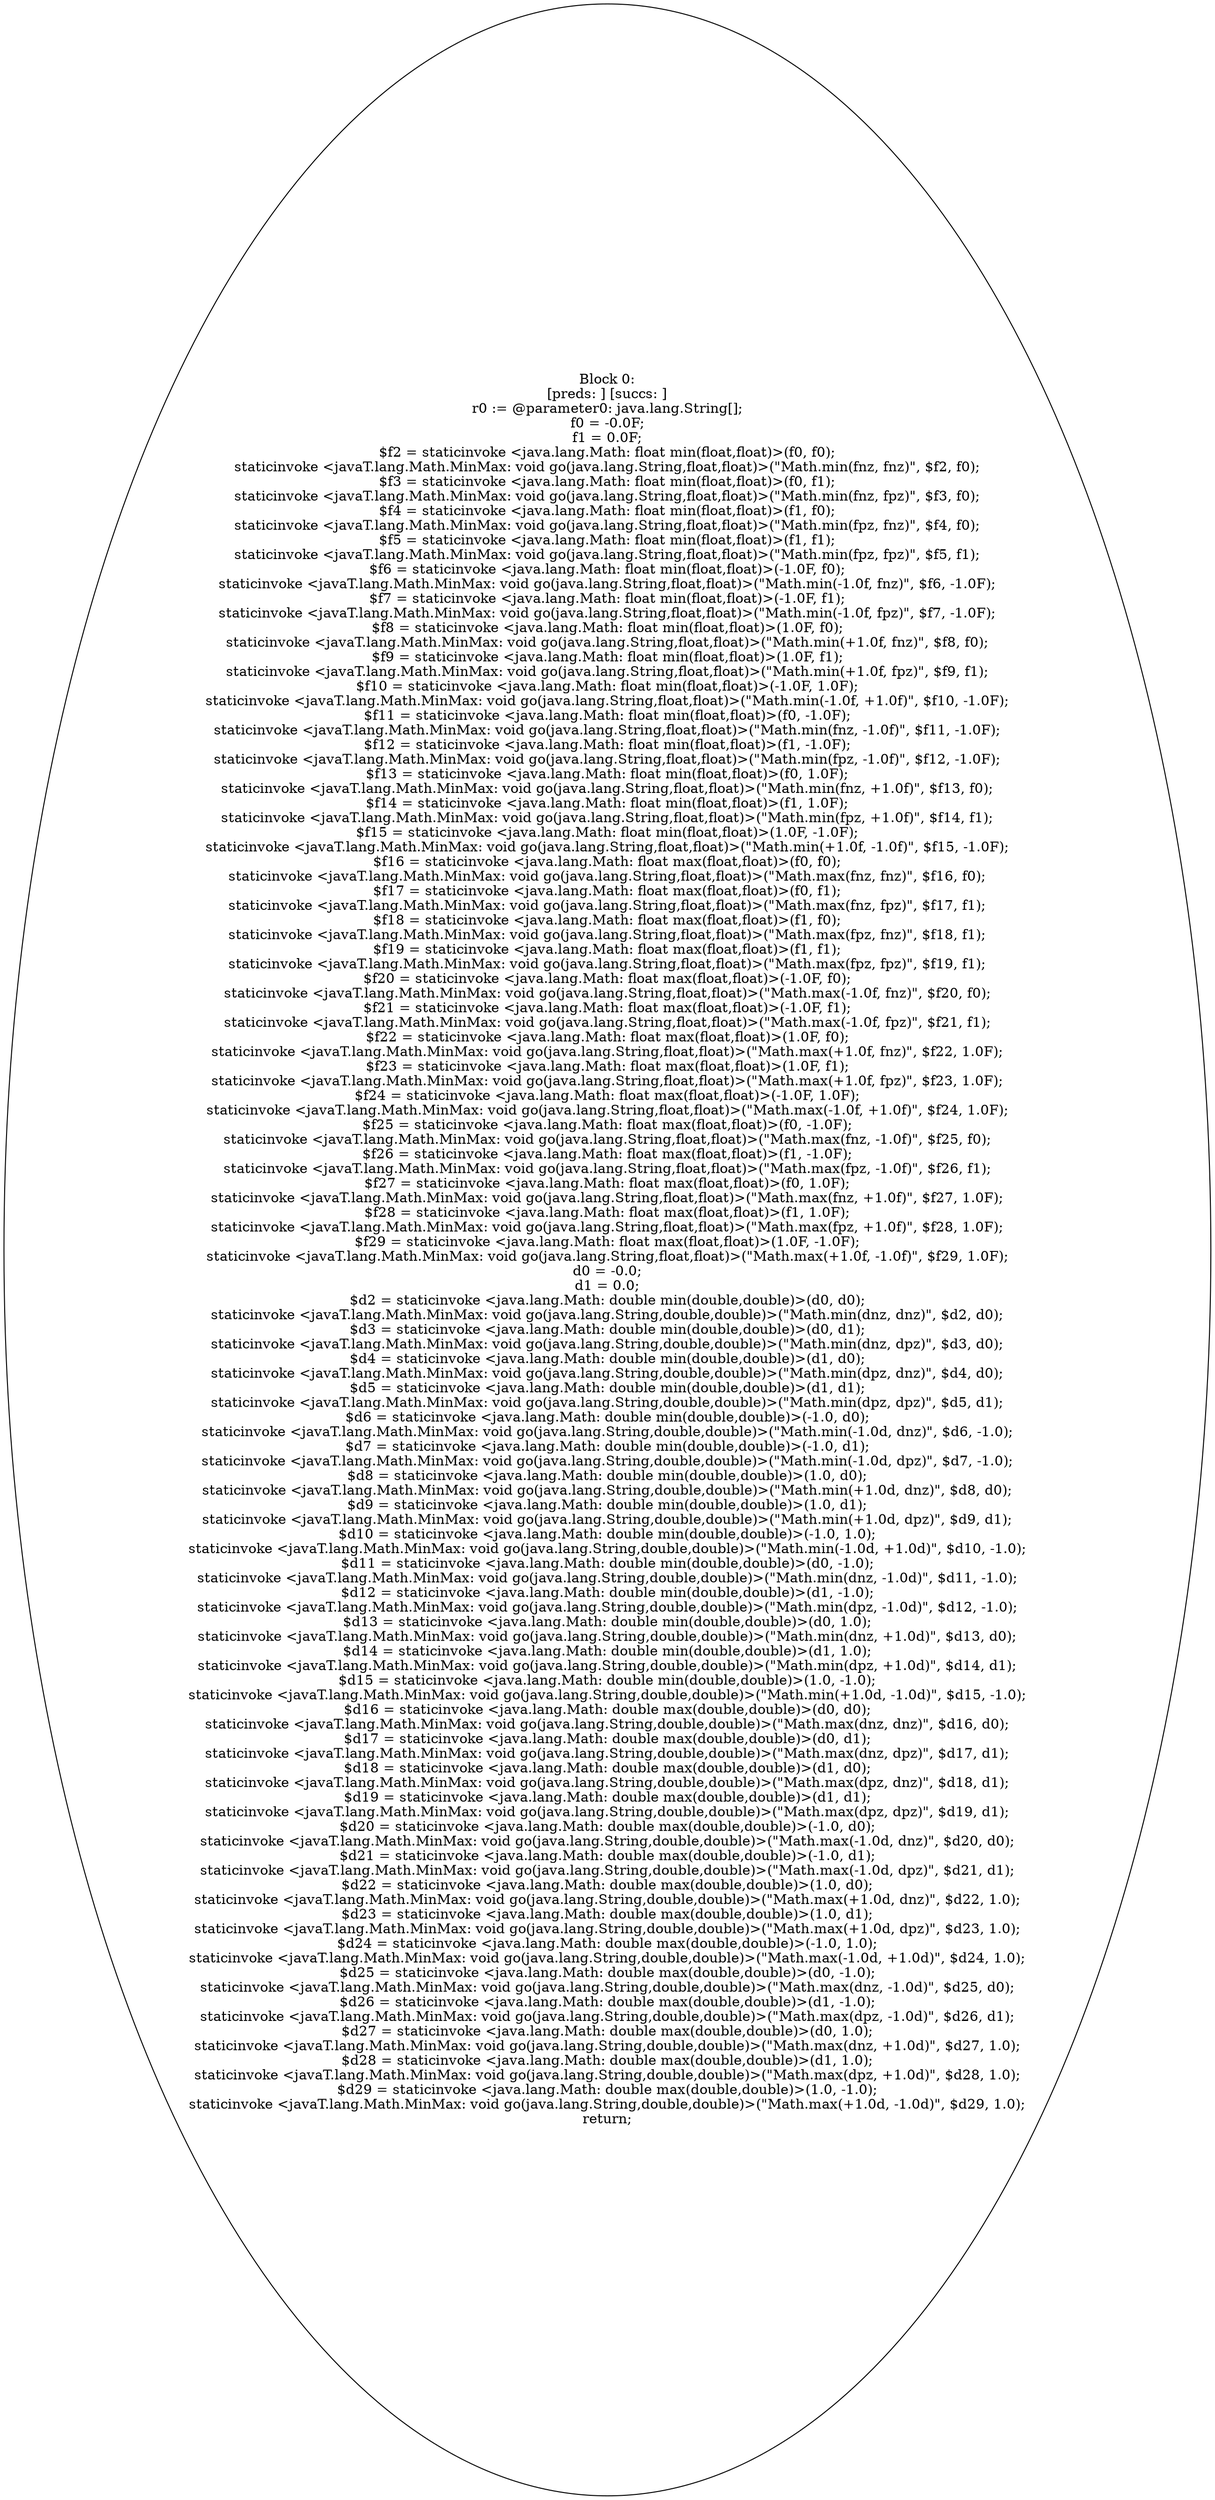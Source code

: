 digraph "unitGraph" {
    "Block 0:
[preds: ] [succs: ]
r0 := @parameter0: java.lang.String[];
f0 = -0.0F;
f1 = 0.0F;
$f2 = staticinvoke <java.lang.Math: float min(float,float)>(f0, f0);
staticinvoke <javaT.lang.Math.MinMax: void go(java.lang.String,float,float)>(\"Math.min(fnz, fnz)\", $f2, f0);
$f3 = staticinvoke <java.lang.Math: float min(float,float)>(f0, f1);
staticinvoke <javaT.lang.Math.MinMax: void go(java.lang.String,float,float)>(\"Math.min(fnz, fpz)\", $f3, f0);
$f4 = staticinvoke <java.lang.Math: float min(float,float)>(f1, f0);
staticinvoke <javaT.lang.Math.MinMax: void go(java.lang.String,float,float)>(\"Math.min(fpz, fnz)\", $f4, f0);
$f5 = staticinvoke <java.lang.Math: float min(float,float)>(f1, f1);
staticinvoke <javaT.lang.Math.MinMax: void go(java.lang.String,float,float)>(\"Math.min(fpz, fpz)\", $f5, f1);
$f6 = staticinvoke <java.lang.Math: float min(float,float)>(-1.0F, f0);
staticinvoke <javaT.lang.Math.MinMax: void go(java.lang.String,float,float)>(\"Math.min(-1.0f, fnz)\", $f6, -1.0F);
$f7 = staticinvoke <java.lang.Math: float min(float,float)>(-1.0F, f1);
staticinvoke <javaT.lang.Math.MinMax: void go(java.lang.String,float,float)>(\"Math.min(-1.0f, fpz)\", $f7, -1.0F);
$f8 = staticinvoke <java.lang.Math: float min(float,float)>(1.0F, f0);
staticinvoke <javaT.lang.Math.MinMax: void go(java.lang.String,float,float)>(\"Math.min(+1.0f, fnz)\", $f8, f0);
$f9 = staticinvoke <java.lang.Math: float min(float,float)>(1.0F, f1);
staticinvoke <javaT.lang.Math.MinMax: void go(java.lang.String,float,float)>(\"Math.min(+1.0f, fpz)\", $f9, f1);
$f10 = staticinvoke <java.lang.Math: float min(float,float)>(-1.0F, 1.0F);
staticinvoke <javaT.lang.Math.MinMax: void go(java.lang.String,float,float)>(\"Math.min(-1.0f, +1.0f)\", $f10, -1.0F);
$f11 = staticinvoke <java.lang.Math: float min(float,float)>(f0, -1.0F);
staticinvoke <javaT.lang.Math.MinMax: void go(java.lang.String,float,float)>(\"Math.min(fnz, -1.0f)\", $f11, -1.0F);
$f12 = staticinvoke <java.lang.Math: float min(float,float)>(f1, -1.0F);
staticinvoke <javaT.lang.Math.MinMax: void go(java.lang.String,float,float)>(\"Math.min(fpz, -1.0f)\", $f12, -1.0F);
$f13 = staticinvoke <java.lang.Math: float min(float,float)>(f0, 1.0F);
staticinvoke <javaT.lang.Math.MinMax: void go(java.lang.String,float,float)>(\"Math.min(fnz, +1.0f)\", $f13, f0);
$f14 = staticinvoke <java.lang.Math: float min(float,float)>(f1, 1.0F);
staticinvoke <javaT.lang.Math.MinMax: void go(java.lang.String,float,float)>(\"Math.min(fpz, +1.0f)\", $f14, f1);
$f15 = staticinvoke <java.lang.Math: float min(float,float)>(1.0F, -1.0F);
staticinvoke <javaT.lang.Math.MinMax: void go(java.lang.String,float,float)>(\"Math.min(+1.0f, -1.0f)\", $f15, -1.0F);
$f16 = staticinvoke <java.lang.Math: float max(float,float)>(f0, f0);
staticinvoke <javaT.lang.Math.MinMax: void go(java.lang.String,float,float)>(\"Math.max(fnz, fnz)\", $f16, f0);
$f17 = staticinvoke <java.lang.Math: float max(float,float)>(f0, f1);
staticinvoke <javaT.lang.Math.MinMax: void go(java.lang.String,float,float)>(\"Math.max(fnz, fpz)\", $f17, f1);
$f18 = staticinvoke <java.lang.Math: float max(float,float)>(f1, f0);
staticinvoke <javaT.lang.Math.MinMax: void go(java.lang.String,float,float)>(\"Math.max(fpz, fnz)\", $f18, f1);
$f19 = staticinvoke <java.lang.Math: float max(float,float)>(f1, f1);
staticinvoke <javaT.lang.Math.MinMax: void go(java.lang.String,float,float)>(\"Math.max(fpz, fpz)\", $f19, f1);
$f20 = staticinvoke <java.lang.Math: float max(float,float)>(-1.0F, f0);
staticinvoke <javaT.lang.Math.MinMax: void go(java.lang.String,float,float)>(\"Math.max(-1.0f, fnz)\", $f20, f0);
$f21 = staticinvoke <java.lang.Math: float max(float,float)>(-1.0F, f1);
staticinvoke <javaT.lang.Math.MinMax: void go(java.lang.String,float,float)>(\"Math.max(-1.0f, fpz)\", $f21, f1);
$f22 = staticinvoke <java.lang.Math: float max(float,float)>(1.0F, f0);
staticinvoke <javaT.lang.Math.MinMax: void go(java.lang.String,float,float)>(\"Math.max(+1.0f, fnz)\", $f22, 1.0F);
$f23 = staticinvoke <java.lang.Math: float max(float,float)>(1.0F, f1);
staticinvoke <javaT.lang.Math.MinMax: void go(java.lang.String,float,float)>(\"Math.max(+1.0f, fpz)\", $f23, 1.0F);
$f24 = staticinvoke <java.lang.Math: float max(float,float)>(-1.0F, 1.0F);
staticinvoke <javaT.lang.Math.MinMax: void go(java.lang.String,float,float)>(\"Math.max(-1.0f, +1.0f)\", $f24, 1.0F);
$f25 = staticinvoke <java.lang.Math: float max(float,float)>(f0, -1.0F);
staticinvoke <javaT.lang.Math.MinMax: void go(java.lang.String,float,float)>(\"Math.max(fnz, -1.0f)\", $f25, f0);
$f26 = staticinvoke <java.lang.Math: float max(float,float)>(f1, -1.0F);
staticinvoke <javaT.lang.Math.MinMax: void go(java.lang.String,float,float)>(\"Math.max(fpz, -1.0f)\", $f26, f1);
$f27 = staticinvoke <java.lang.Math: float max(float,float)>(f0, 1.0F);
staticinvoke <javaT.lang.Math.MinMax: void go(java.lang.String,float,float)>(\"Math.max(fnz, +1.0f)\", $f27, 1.0F);
$f28 = staticinvoke <java.lang.Math: float max(float,float)>(f1, 1.0F);
staticinvoke <javaT.lang.Math.MinMax: void go(java.lang.String,float,float)>(\"Math.max(fpz, +1.0f)\", $f28, 1.0F);
$f29 = staticinvoke <java.lang.Math: float max(float,float)>(1.0F, -1.0F);
staticinvoke <javaT.lang.Math.MinMax: void go(java.lang.String,float,float)>(\"Math.max(+1.0f, -1.0f)\", $f29, 1.0F);
d0 = -0.0;
d1 = 0.0;
$d2 = staticinvoke <java.lang.Math: double min(double,double)>(d0, d0);
staticinvoke <javaT.lang.Math.MinMax: void go(java.lang.String,double,double)>(\"Math.min(dnz, dnz)\", $d2, d0);
$d3 = staticinvoke <java.lang.Math: double min(double,double)>(d0, d1);
staticinvoke <javaT.lang.Math.MinMax: void go(java.lang.String,double,double)>(\"Math.min(dnz, dpz)\", $d3, d0);
$d4 = staticinvoke <java.lang.Math: double min(double,double)>(d1, d0);
staticinvoke <javaT.lang.Math.MinMax: void go(java.lang.String,double,double)>(\"Math.min(dpz, dnz)\", $d4, d0);
$d5 = staticinvoke <java.lang.Math: double min(double,double)>(d1, d1);
staticinvoke <javaT.lang.Math.MinMax: void go(java.lang.String,double,double)>(\"Math.min(dpz, dpz)\", $d5, d1);
$d6 = staticinvoke <java.lang.Math: double min(double,double)>(-1.0, d0);
staticinvoke <javaT.lang.Math.MinMax: void go(java.lang.String,double,double)>(\"Math.min(-1.0d, dnz)\", $d6, -1.0);
$d7 = staticinvoke <java.lang.Math: double min(double,double)>(-1.0, d1);
staticinvoke <javaT.lang.Math.MinMax: void go(java.lang.String,double,double)>(\"Math.min(-1.0d, dpz)\", $d7, -1.0);
$d8 = staticinvoke <java.lang.Math: double min(double,double)>(1.0, d0);
staticinvoke <javaT.lang.Math.MinMax: void go(java.lang.String,double,double)>(\"Math.min(+1.0d, dnz)\", $d8, d0);
$d9 = staticinvoke <java.lang.Math: double min(double,double)>(1.0, d1);
staticinvoke <javaT.lang.Math.MinMax: void go(java.lang.String,double,double)>(\"Math.min(+1.0d, dpz)\", $d9, d1);
$d10 = staticinvoke <java.lang.Math: double min(double,double)>(-1.0, 1.0);
staticinvoke <javaT.lang.Math.MinMax: void go(java.lang.String,double,double)>(\"Math.min(-1.0d, +1.0d)\", $d10, -1.0);
$d11 = staticinvoke <java.lang.Math: double min(double,double)>(d0, -1.0);
staticinvoke <javaT.lang.Math.MinMax: void go(java.lang.String,double,double)>(\"Math.min(dnz, -1.0d)\", $d11, -1.0);
$d12 = staticinvoke <java.lang.Math: double min(double,double)>(d1, -1.0);
staticinvoke <javaT.lang.Math.MinMax: void go(java.lang.String,double,double)>(\"Math.min(dpz, -1.0d)\", $d12, -1.0);
$d13 = staticinvoke <java.lang.Math: double min(double,double)>(d0, 1.0);
staticinvoke <javaT.lang.Math.MinMax: void go(java.lang.String,double,double)>(\"Math.min(dnz, +1.0d)\", $d13, d0);
$d14 = staticinvoke <java.lang.Math: double min(double,double)>(d1, 1.0);
staticinvoke <javaT.lang.Math.MinMax: void go(java.lang.String,double,double)>(\"Math.min(dpz, +1.0d)\", $d14, d1);
$d15 = staticinvoke <java.lang.Math: double min(double,double)>(1.0, -1.0);
staticinvoke <javaT.lang.Math.MinMax: void go(java.lang.String,double,double)>(\"Math.min(+1.0d, -1.0d)\", $d15, -1.0);
$d16 = staticinvoke <java.lang.Math: double max(double,double)>(d0, d0);
staticinvoke <javaT.lang.Math.MinMax: void go(java.lang.String,double,double)>(\"Math.max(dnz, dnz)\", $d16, d0);
$d17 = staticinvoke <java.lang.Math: double max(double,double)>(d0, d1);
staticinvoke <javaT.lang.Math.MinMax: void go(java.lang.String,double,double)>(\"Math.max(dnz, dpz)\", $d17, d1);
$d18 = staticinvoke <java.lang.Math: double max(double,double)>(d1, d0);
staticinvoke <javaT.lang.Math.MinMax: void go(java.lang.String,double,double)>(\"Math.max(dpz, dnz)\", $d18, d1);
$d19 = staticinvoke <java.lang.Math: double max(double,double)>(d1, d1);
staticinvoke <javaT.lang.Math.MinMax: void go(java.lang.String,double,double)>(\"Math.max(dpz, dpz)\", $d19, d1);
$d20 = staticinvoke <java.lang.Math: double max(double,double)>(-1.0, d0);
staticinvoke <javaT.lang.Math.MinMax: void go(java.lang.String,double,double)>(\"Math.max(-1.0d, dnz)\", $d20, d0);
$d21 = staticinvoke <java.lang.Math: double max(double,double)>(-1.0, d1);
staticinvoke <javaT.lang.Math.MinMax: void go(java.lang.String,double,double)>(\"Math.max(-1.0d, dpz)\", $d21, d1);
$d22 = staticinvoke <java.lang.Math: double max(double,double)>(1.0, d0);
staticinvoke <javaT.lang.Math.MinMax: void go(java.lang.String,double,double)>(\"Math.max(+1.0d, dnz)\", $d22, 1.0);
$d23 = staticinvoke <java.lang.Math: double max(double,double)>(1.0, d1);
staticinvoke <javaT.lang.Math.MinMax: void go(java.lang.String,double,double)>(\"Math.max(+1.0d, dpz)\", $d23, 1.0);
$d24 = staticinvoke <java.lang.Math: double max(double,double)>(-1.0, 1.0);
staticinvoke <javaT.lang.Math.MinMax: void go(java.lang.String,double,double)>(\"Math.max(-1.0d, +1.0d)\", $d24, 1.0);
$d25 = staticinvoke <java.lang.Math: double max(double,double)>(d0, -1.0);
staticinvoke <javaT.lang.Math.MinMax: void go(java.lang.String,double,double)>(\"Math.max(dnz, -1.0d)\", $d25, d0);
$d26 = staticinvoke <java.lang.Math: double max(double,double)>(d1, -1.0);
staticinvoke <javaT.lang.Math.MinMax: void go(java.lang.String,double,double)>(\"Math.max(dpz, -1.0d)\", $d26, d1);
$d27 = staticinvoke <java.lang.Math: double max(double,double)>(d0, 1.0);
staticinvoke <javaT.lang.Math.MinMax: void go(java.lang.String,double,double)>(\"Math.max(dnz, +1.0d)\", $d27, 1.0);
$d28 = staticinvoke <java.lang.Math: double max(double,double)>(d1, 1.0);
staticinvoke <javaT.lang.Math.MinMax: void go(java.lang.String,double,double)>(\"Math.max(dpz, +1.0d)\", $d28, 1.0);
$d29 = staticinvoke <java.lang.Math: double max(double,double)>(1.0, -1.0);
staticinvoke <javaT.lang.Math.MinMax: void go(java.lang.String,double,double)>(\"Math.max(+1.0d, -1.0d)\", $d29, 1.0);
return;
"
}
